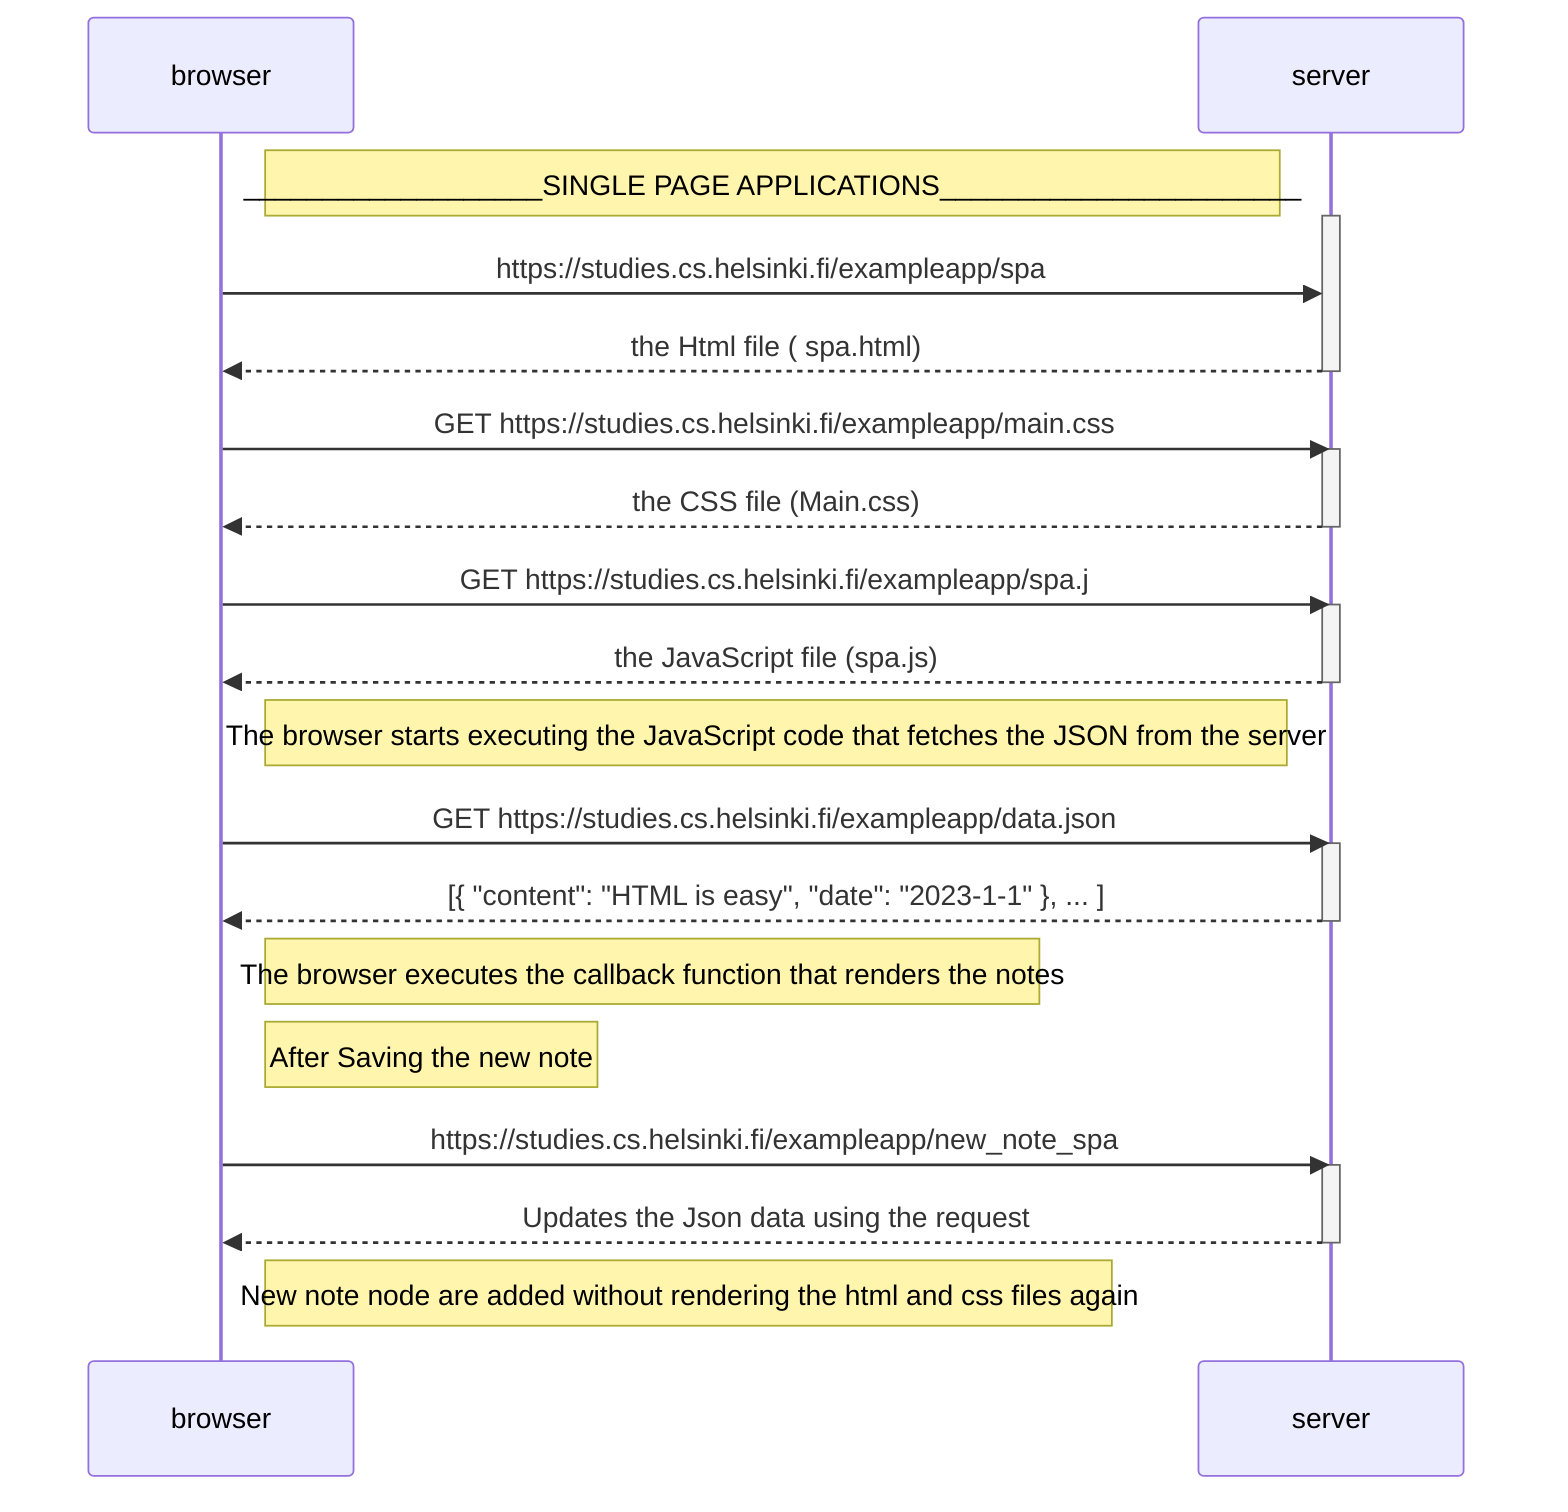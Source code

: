 sequenceDiagram
    participant browser
    participant server
Note right of browser: ___________________SINGLE PAGE APPLICATIONS_______________________

activate server
    browser->>server: https://studies.cs.helsinki.fi/exampleapp/spa
    server-->>browser: the Html file ( spa.html)
    deactivate server

    browser->>server: GET https://studies.cs.helsinki.fi/exampleapp/main.css
    activate server
    server-->>browser: the CSS file (Main.css)
    deactivate server

    browser->>server: GET https://studies.cs.helsinki.fi/exampleapp/spa.j
    activate server
    server-->>browser: the JavaScript file (spa.js)
    deactivate server

    Note right of browser: The browser starts executing the JavaScript code that fetches the JSON from the server

    browser->>server: GET https://studies.cs.helsinki.fi/exampleapp/data.json
    activate server
    server-->>browser: [{ "content": "HTML is easy", "date": "2023-1-1" }, ... ]
    deactivate server

    Note right of browser: The browser executes the callback function that renders the notes

Note right of browser: After Saving the new note 
browser->>server: https://studies.cs.helsinki.fi/exampleapp/new_note_spa
    activate server
    server-->>browser: Updates the Json data using the request 
    deactivate server
  Note right of browser: New note node are added without rendering the html and css files again